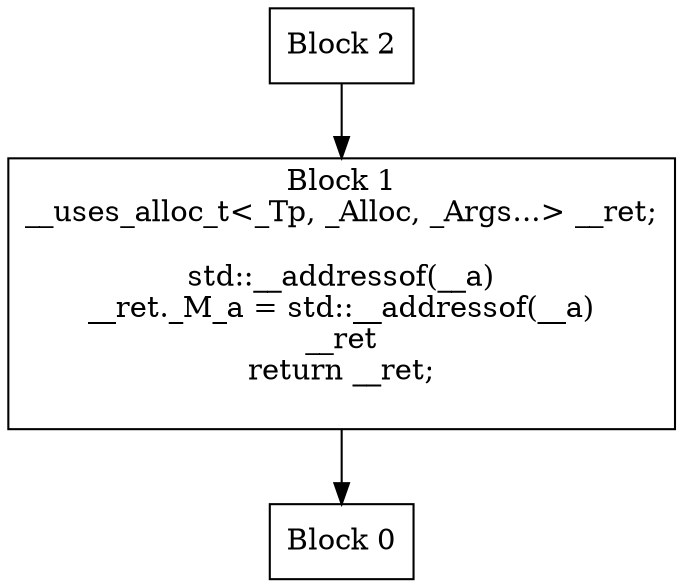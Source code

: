 digraph CFG {
  node [shape=box];
  0 [label="Block 0\n"];
  1 [label="Block 1\n__uses_alloc_t<_Tp, _Alloc, _Args...> __ret;
\nstd::__addressof(__a)\n__ret._M_a = std::__addressof(__a)\n__ret\nreturn __ret;
\n"];
  2 [label="Block 2\n"];
  1 -> 0;
  2 -> 1;
}
